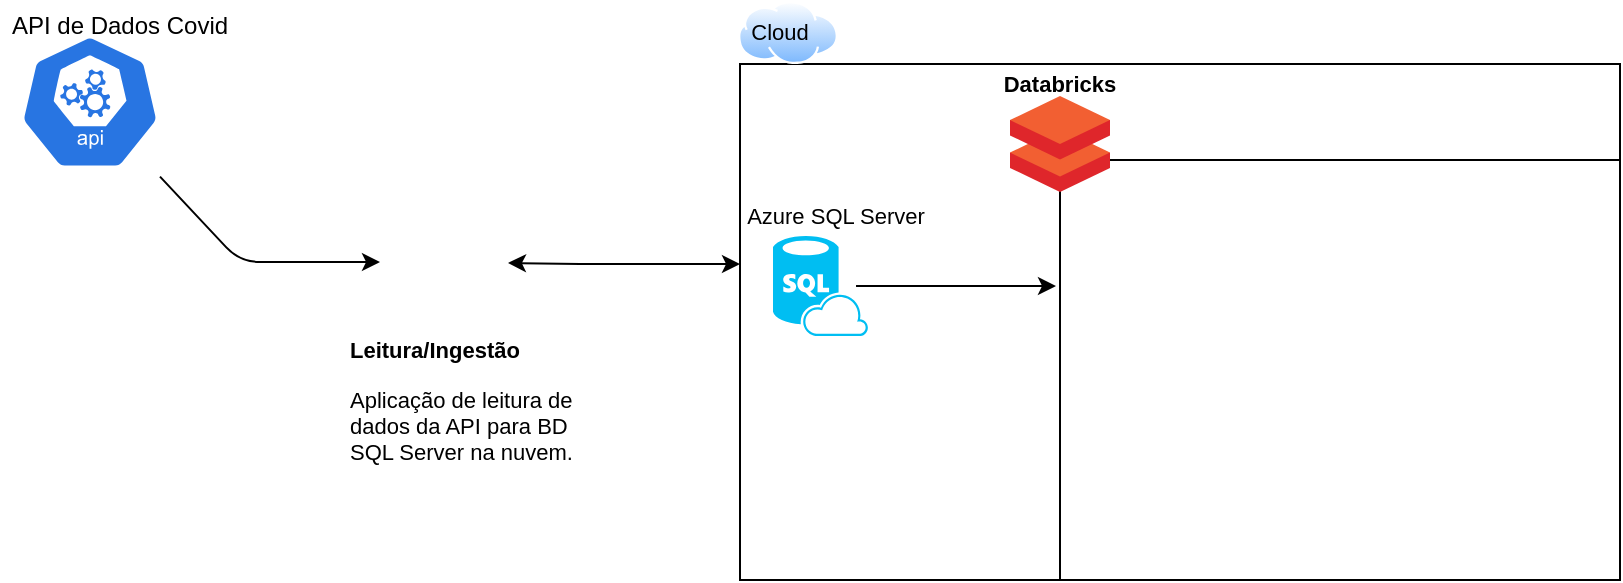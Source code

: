 <mxfile version="14.4.7" type="github">
  <diagram id="Rh4_9mQIcKR6ZL9h0nzi" name="Page-1">
    <mxGraphModel dx="822" dy="452" grid="1" gridSize="10" guides="1" tooltips="1" connect="1" arrows="1" fold="1" page="1" pageScale="1" pageWidth="827" pageHeight="1169" math="0" shadow="0">
      <root>
        <mxCell id="0" />
        <mxCell id="1" parent="0" />
        <mxCell id="ZsBO5cZFyfEsSncGkevy-14" value="" style="whiteSpace=wrap;html=1;fontSize=11;labelBackgroundColor=#ffffff;labelBorderColor=#000000;textOpacity=0;" vertex="1" parent="1">
          <mxGeometry x="390" y="40" width="440" height="258" as="geometry" />
        </mxCell>
        <mxCell id="ZsBO5cZFyfEsSncGkevy-20" value="" style="whiteSpace=wrap;html=1;labelBackgroundColor=none;fontSize=11;" vertex="1" parent="1">
          <mxGeometry x="550" y="88" width="280" height="210" as="geometry" />
        </mxCell>
        <mxCell id="ZsBO5cZFyfEsSncGkevy-2" value="" style="aspect=fixed;html=1;points=[];align=center;image;fontSize=12;image=img/lib/mscae/Databricks.svg;" vertex="1" parent="1">
          <mxGeometry x="525" y="56" width="50" height="48" as="geometry" />
        </mxCell>
        <mxCell id="ZsBO5cZFyfEsSncGkevy-3" value="" style="html=1;dashed=0;whitespace=wrap;fillColor=#2875E2;strokeColor=#ffffff;points=[[0.005,0.63,0],[0.1,0.2,0],[0.9,0.2,0],[0.5,0,0],[0.995,0.63,0],[0.72,0.99,0],[0.5,1,0],[0.28,0.99,0]];shape=mxgraph.kubernetes.icon;prIcon=api" vertex="1" parent="1">
          <mxGeometry x="30" y="20" width="70" height="78" as="geometry" />
        </mxCell>
        <mxCell id="ZsBO5cZFyfEsSncGkevy-6" value="" style="verticalLabelPosition=bottom;html=1;verticalAlign=top;align=center;strokeColor=none;fillColor=#00BEF2;shape=mxgraph.azure.sql_database_sql_azure;" vertex="1" parent="1">
          <mxGeometry x="406.5" y="126" width="47.5" height="50" as="geometry" />
        </mxCell>
        <mxCell id="ZsBO5cZFyfEsSncGkevy-8" value="" style="shape=image;html=1;verticalAlign=top;verticalLabelPosition=bottom;labelBackgroundColor=#ffffff;imageAspect=0;aspect=fixed;image=https://cdn2.iconfinder.com/data/icons/oxygen/64x64/mimetypes/text-x-python.png" vertex="1" parent="1">
          <mxGeometry x="210" y="107" width="64" height="64" as="geometry" />
        </mxCell>
        <mxCell id="ZsBO5cZFyfEsSncGkevy-9" value="" style="endArrow=classic;html=1;" edge="1" parent="1" source="ZsBO5cZFyfEsSncGkevy-3" target="ZsBO5cZFyfEsSncGkevy-8">
          <mxGeometry width="50" height="50" relative="1" as="geometry">
            <mxPoint x="130" y="191" as="sourcePoint" />
            <mxPoint x="180" y="141" as="targetPoint" />
            <Array as="points">
              <mxPoint x="140" y="139" />
            </Array>
          </mxGeometry>
        </mxCell>
        <mxCell id="ZsBO5cZFyfEsSncGkevy-10" value="API de Dados Covid&lt;br&gt;" style="text;html=1;strokeColor=none;fillColor=none;align=center;verticalAlign=middle;whiteSpace=wrap;rounded=0;" vertex="1" parent="1">
          <mxGeometry x="20" y="10.5" width="120" height="20" as="geometry" />
        </mxCell>
        <mxCell id="ZsBO5cZFyfEsSncGkevy-12" value="&lt;h1 style=&quot;font-size: 11px;&quot;&gt;Leitura/Ingestão&lt;/h1&gt;&lt;p style=&quot;font-size: 11px;&quot;&gt;Aplicação de leitura de dados da API para BD SQL Server na nuvem.&lt;/p&gt;" style="text;html=1;strokeColor=none;fillColor=none;spacing=5;spacingTop=-20;whiteSpace=wrap;overflow=hidden;rounded=0;fontSize=11;" vertex="1" parent="1">
          <mxGeometry x="190" y="180" width="130" height="80" as="geometry" />
        </mxCell>
        <mxCell id="ZsBO5cZFyfEsSncGkevy-13" value="" style="endArrow=classic;startArrow=classic;html=1;fontSize=11;" edge="1" parent="1" source="ZsBO5cZFyfEsSncGkevy-8">
          <mxGeometry width="50" height="50" relative="1" as="geometry">
            <mxPoint x="380" y="250" as="sourcePoint" />
            <mxPoint x="390" y="140" as="targetPoint" />
            <Array as="points">
              <mxPoint x="310" y="140" />
            </Array>
          </mxGeometry>
        </mxCell>
        <mxCell id="ZsBO5cZFyfEsSncGkevy-15" value="" style="aspect=fixed;perimeter=ellipsePerimeter;html=1;align=center;shadow=0;dashed=0;spacingTop=3;image;image=img/lib/active_directory/internet_cloud.svg;labelBackgroundColor=#ffffff;fontSize=11;" vertex="1" parent="1">
          <mxGeometry x="389" y="8.5" width="50" height="31.5" as="geometry" />
        </mxCell>
        <mxCell id="ZsBO5cZFyfEsSncGkevy-17" value="Azure SQL Server" style="text;html=1;strokeColor=none;fillColor=none;align=center;verticalAlign=middle;whiteSpace=wrap;rounded=0;labelBackgroundColor=#ffffff;fontSize=11;" vertex="1" parent="1">
          <mxGeometry x="363" y="106" width="150" height="20" as="geometry" />
        </mxCell>
        <mxCell id="ZsBO5cZFyfEsSncGkevy-18" value="Cloud" style="text;html=1;strokeColor=none;fillColor=none;align=center;verticalAlign=middle;whiteSpace=wrap;rounded=0;labelBackgroundColor=none;fontSize=11;" vertex="1" parent="1">
          <mxGeometry x="390" y="14.25" width="40" height="20" as="geometry" />
        </mxCell>
        <mxCell id="ZsBO5cZFyfEsSncGkevy-19" value="" style="endArrow=classic;html=1;fontSize=11;exitX=0.874;exitY=0.5;exitDx=0;exitDy=0;exitPerimeter=0;" edge="1" parent="1" source="ZsBO5cZFyfEsSncGkevy-6">
          <mxGeometry width="50" height="50" relative="1" as="geometry">
            <mxPoint x="461.5" y="135" as="sourcePoint" />
            <mxPoint x="548" y="151" as="targetPoint" />
          </mxGeometry>
        </mxCell>
        <mxCell id="ZsBO5cZFyfEsSncGkevy-21" value="Databricks" style="text;html=1;strokeColor=none;fillColor=none;align=center;verticalAlign=middle;whiteSpace=wrap;rounded=0;labelBackgroundColor=none;fontSize=11;fontStyle=1" vertex="1" parent="1">
          <mxGeometry x="520" y="40" width="60" height="20" as="geometry" />
        </mxCell>
      </root>
    </mxGraphModel>
  </diagram>
</mxfile>
